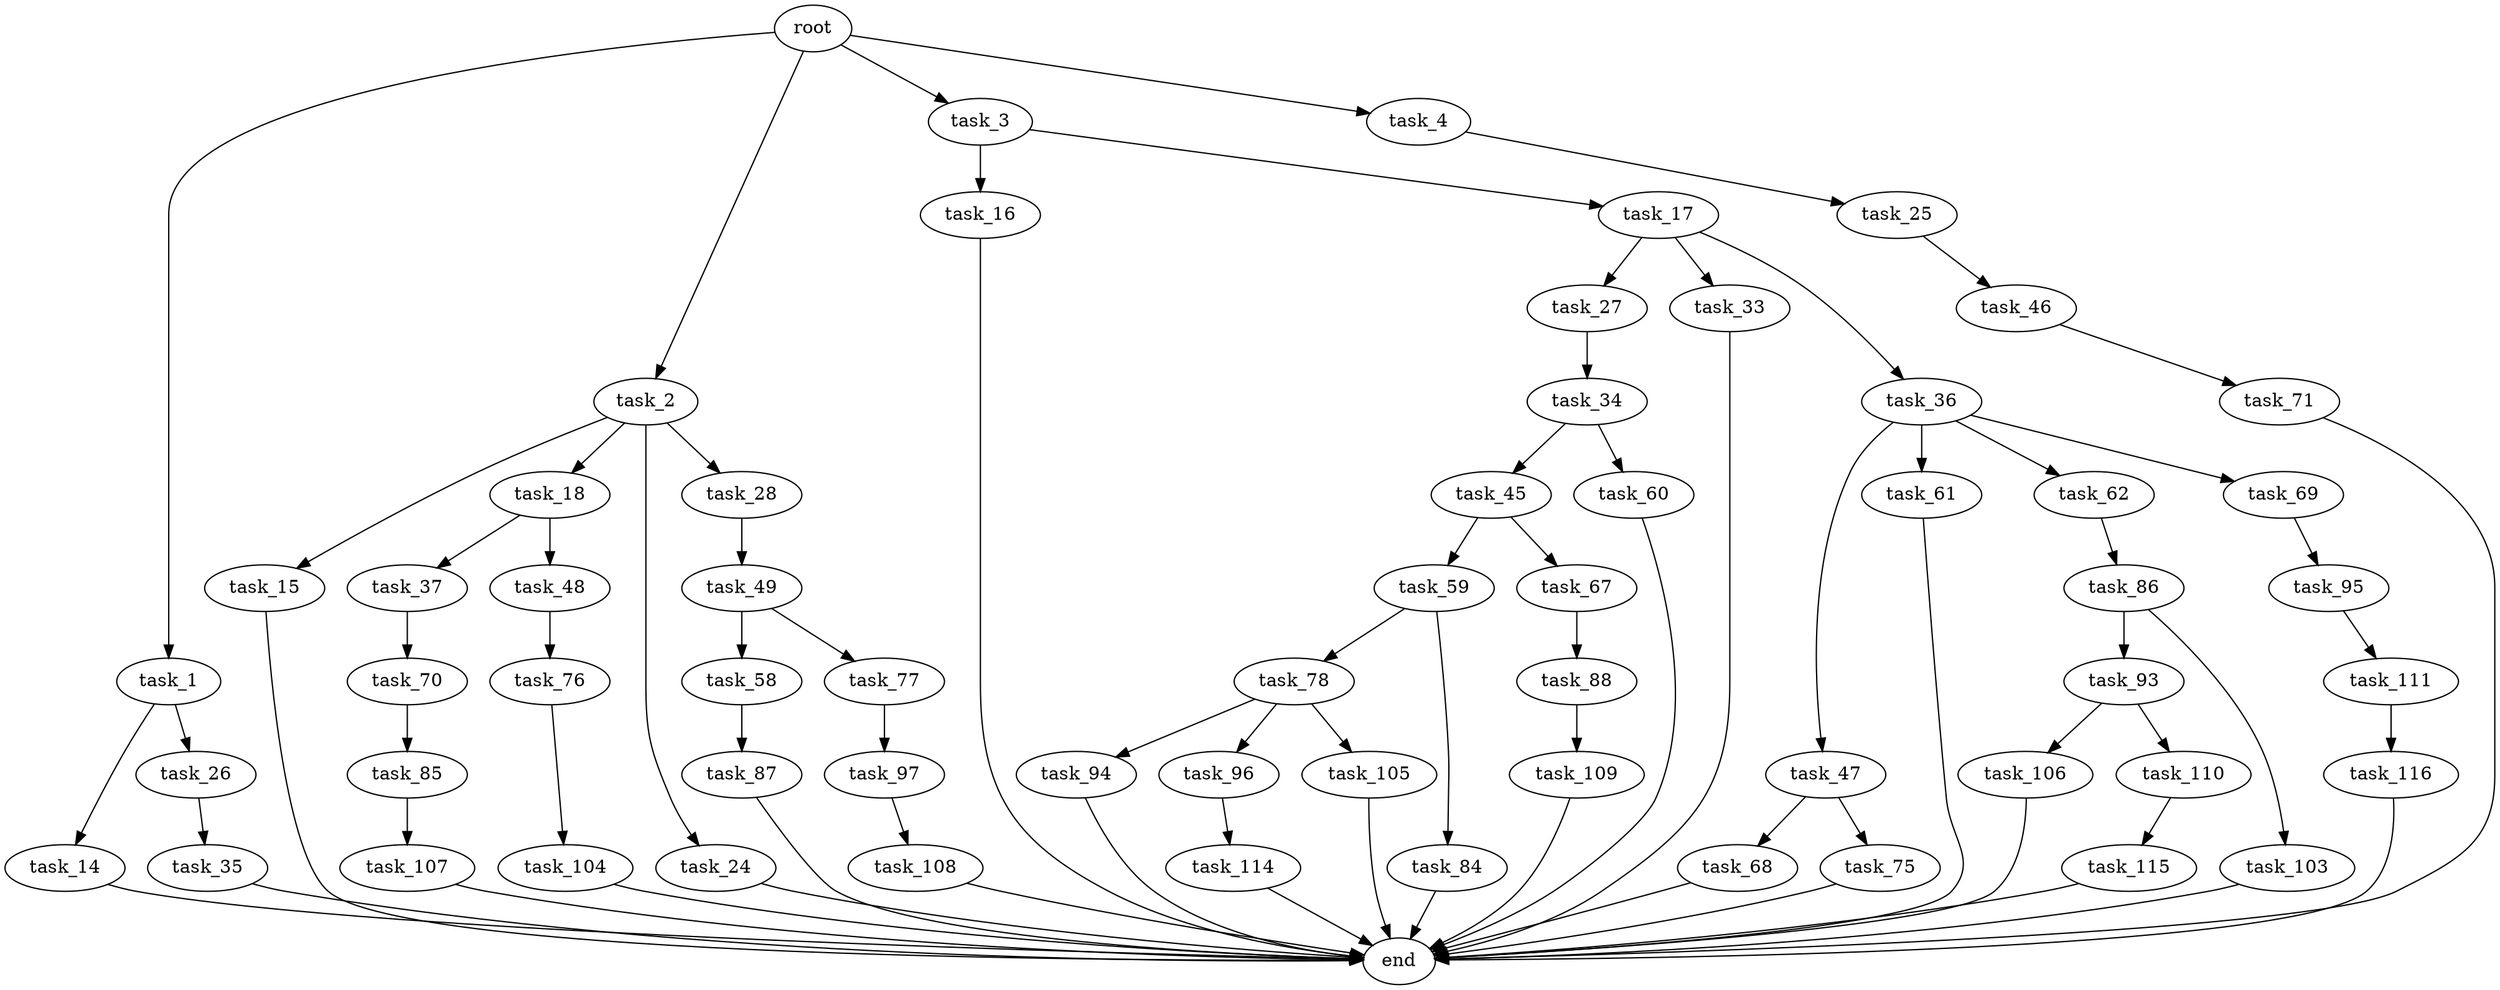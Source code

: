digraph G {
  root [size="0.000000"];
  task_1 [size="87802531966.000000"];
  task_2 [size="30537766969.000000"];
  task_3 [size="3340370975.000000"];
  task_4 [size="28991029248.000000"];
  task_14 [size="1073741824000.000000"];
  task_15 [size="68719476736.000000"];
  task_16 [size="464036322717.000000"];
  task_17 [size="549755813888.000000"];
  task_18 [size="68719476736.000000"];
  task_24 [size="12077001518.000000"];
  task_25 [size="883648489167.000000"];
  task_26 [size="685193541199.000000"];
  task_27 [size="8850557681.000000"];
  task_28 [size="463349835006.000000"];
  task_33 [size="7372458480.000000"];
  task_34 [size="17210917212.000000"];
  task_35 [size="231928233984.000000"];
  task_36 [size="841412036508.000000"];
  task_37 [size="134217728000.000000"];
  task_45 [size="28991029248.000000"];
  task_46 [size="22025011458.000000"];
  task_47 [size="8639541314.000000"];
  task_48 [size="9256718505.000000"];
  task_49 [size="10525520446.000000"];
  task_58 [size="25738354224.000000"];
  task_59 [size="1061221124.000000"];
  task_60 [size="231928233984.000000"];
  task_61 [size="151661430378.000000"];
  task_62 [size="69221137261.000000"];
  task_67 [size="659033677.000000"];
  task_68 [size="49269224027.000000"];
  task_69 [size="368293445632.000000"];
  task_70 [size="5858232043.000000"];
  task_71 [size="28991029248.000000"];
  task_75 [size="877928985443.000000"];
  task_76 [size="9240920993.000000"];
  task_77 [size="598050335.000000"];
  task_78 [size="1073741824000.000000"];
  task_84 [size="368293445632.000000"];
  task_85 [size="1449566798.000000"];
  task_86 [size="28991029248.000000"];
  task_87 [size="28991029248.000000"];
  task_88 [size="276698283252.000000"];
  task_93 [size="15099315351.000000"];
  task_94 [size="231928233984.000000"];
  task_95 [size="68719476736.000000"];
  task_96 [size="531791549197.000000"];
  task_97 [size="4086339921.000000"];
  task_103 [size="622229692579.000000"];
  task_104 [size="10153823257.000000"];
  task_105 [size="4109500887.000000"];
  task_106 [size="8589934592.000000"];
  task_107 [size="231928233984.000000"];
  task_108 [size="325556664207.000000"];
  task_109 [size="782757789696.000000"];
  task_110 [size="8891759379.000000"];
  task_111 [size="1234593045.000000"];
  task_114 [size="11066525208.000000"];
  task_115 [size="368293445632.000000"];
  task_116 [size="108707209127.000000"];
  end [size="0.000000"];

  root -> task_1 [size="1.000000"];
  root -> task_2 [size="1.000000"];
  root -> task_3 [size="1.000000"];
  root -> task_4 [size="1.000000"];
  task_1 -> task_14 [size="134217728.000000"];
  task_1 -> task_26 [size="134217728.000000"];
  task_2 -> task_15 [size="838860800.000000"];
  task_2 -> task_18 [size="838860800.000000"];
  task_2 -> task_24 [size="838860800.000000"];
  task_2 -> task_28 [size="838860800.000000"];
  task_3 -> task_16 [size="301989888.000000"];
  task_3 -> task_17 [size="301989888.000000"];
  task_4 -> task_25 [size="75497472.000000"];
  task_14 -> end [size="1.000000"];
  task_15 -> end [size="1.000000"];
  task_16 -> end [size="1.000000"];
  task_17 -> task_27 [size="536870912.000000"];
  task_17 -> task_33 [size="536870912.000000"];
  task_17 -> task_36 [size="536870912.000000"];
  task_18 -> task_37 [size="134217728.000000"];
  task_18 -> task_48 [size="134217728.000000"];
  task_24 -> end [size="1.000000"];
  task_25 -> task_46 [size="536870912.000000"];
  task_26 -> task_35 [size="536870912.000000"];
  task_27 -> task_34 [size="301989888.000000"];
  task_28 -> task_49 [size="301989888.000000"];
  task_33 -> end [size="1.000000"];
  task_34 -> task_45 [size="838860800.000000"];
  task_34 -> task_60 [size="838860800.000000"];
  task_35 -> end [size="1.000000"];
  task_36 -> task_47 [size="679477248.000000"];
  task_36 -> task_61 [size="679477248.000000"];
  task_36 -> task_62 [size="679477248.000000"];
  task_36 -> task_69 [size="679477248.000000"];
  task_37 -> task_70 [size="209715200.000000"];
  task_45 -> task_59 [size="75497472.000000"];
  task_45 -> task_67 [size="75497472.000000"];
  task_46 -> task_71 [size="411041792.000000"];
  task_47 -> task_68 [size="301989888.000000"];
  task_47 -> task_75 [size="301989888.000000"];
  task_48 -> task_76 [size="209715200.000000"];
  task_49 -> task_58 [size="301989888.000000"];
  task_49 -> task_77 [size="301989888.000000"];
  task_58 -> task_87 [size="411041792.000000"];
  task_59 -> task_78 [size="33554432.000000"];
  task_59 -> task_84 [size="33554432.000000"];
  task_60 -> end [size="1.000000"];
  task_61 -> end [size="1.000000"];
  task_62 -> task_86 [size="75497472.000000"];
  task_67 -> task_88 [size="33554432.000000"];
  task_68 -> end [size="1.000000"];
  task_69 -> task_95 [size="411041792.000000"];
  task_70 -> task_85 [size="209715200.000000"];
  task_71 -> end [size="1.000000"];
  task_75 -> end [size="1.000000"];
  task_76 -> task_104 [size="301989888.000000"];
  task_77 -> task_97 [size="33554432.000000"];
  task_78 -> task_94 [size="838860800.000000"];
  task_78 -> task_96 [size="838860800.000000"];
  task_78 -> task_105 [size="838860800.000000"];
  task_84 -> end [size="1.000000"];
  task_85 -> task_107 [size="33554432.000000"];
  task_86 -> task_93 [size="75497472.000000"];
  task_86 -> task_103 [size="75497472.000000"];
  task_87 -> end [size="1.000000"];
  task_88 -> task_109 [size="301989888.000000"];
  task_93 -> task_106 [size="536870912.000000"];
  task_93 -> task_110 [size="536870912.000000"];
  task_94 -> end [size="1.000000"];
  task_95 -> task_111 [size="134217728.000000"];
  task_96 -> task_114 [size="411041792.000000"];
  task_97 -> task_108 [size="75497472.000000"];
  task_103 -> end [size="1.000000"];
  task_104 -> end [size="1.000000"];
  task_105 -> end [size="1.000000"];
  task_106 -> end [size="1.000000"];
  task_107 -> end [size="1.000000"];
  task_108 -> end [size="1.000000"];
  task_109 -> end [size="1.000000"];
  task_110 -> task_115 [size="301989888.000000"];
  task_111 -> task_116 [size="33554432.000000"];
  task_114 -> end [size="1.000000"];
  task_115 -> end [size="1.000000"];
  task_116 -> end [size="1.000000"];
}
